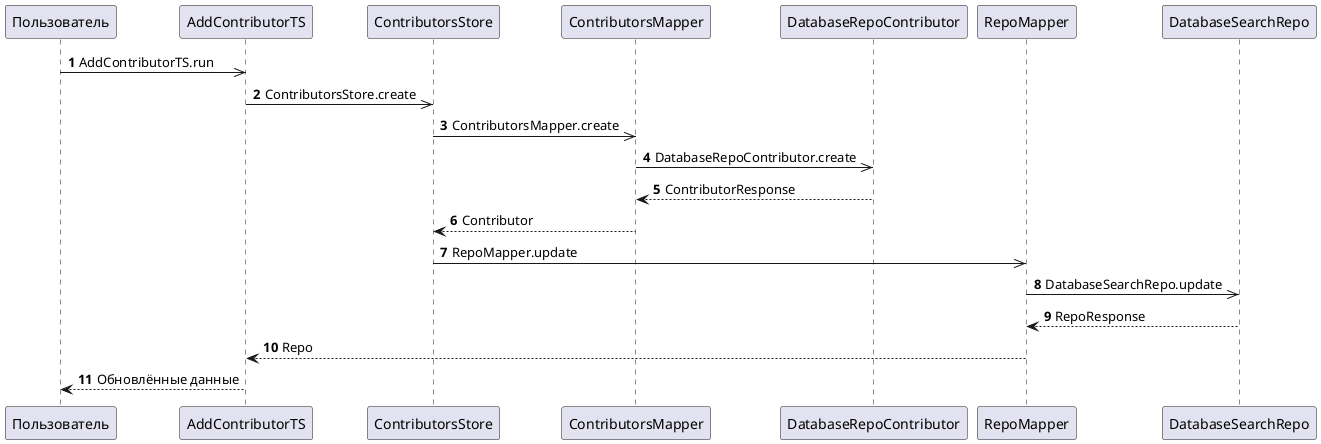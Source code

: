 @startuml
autonumber
' Search
participant Пользователь as U

U ->> AddContributorTS: AddContributorTS.run
AddContributorTS ->> ContributorsStore: ContributorsStore.create
ContributorsStore ->> ContributorsMapper: ContributorsMapper.create
ContributorsMapper ->> DatabaseRepoContributor: DatabaseRepoContributor.create

ContributorsMapper <-- DatabaseRepoContributor: ContributorResponse
ContributorsStore <-- ContributorsMapper: Contributor

ContributorsStore ->> RepoMapper: RepoMapper.update
RepoMapper ->> DatabaseSearchRepo: DatabaseSearchRepo.update
RepoMapper <-- DatabaseSearchRepo: RepoResponse
AddContributorTS <-- RepoMapper: Repo
U <-- AddContributorTS: Обновлённые данные
@enduml
